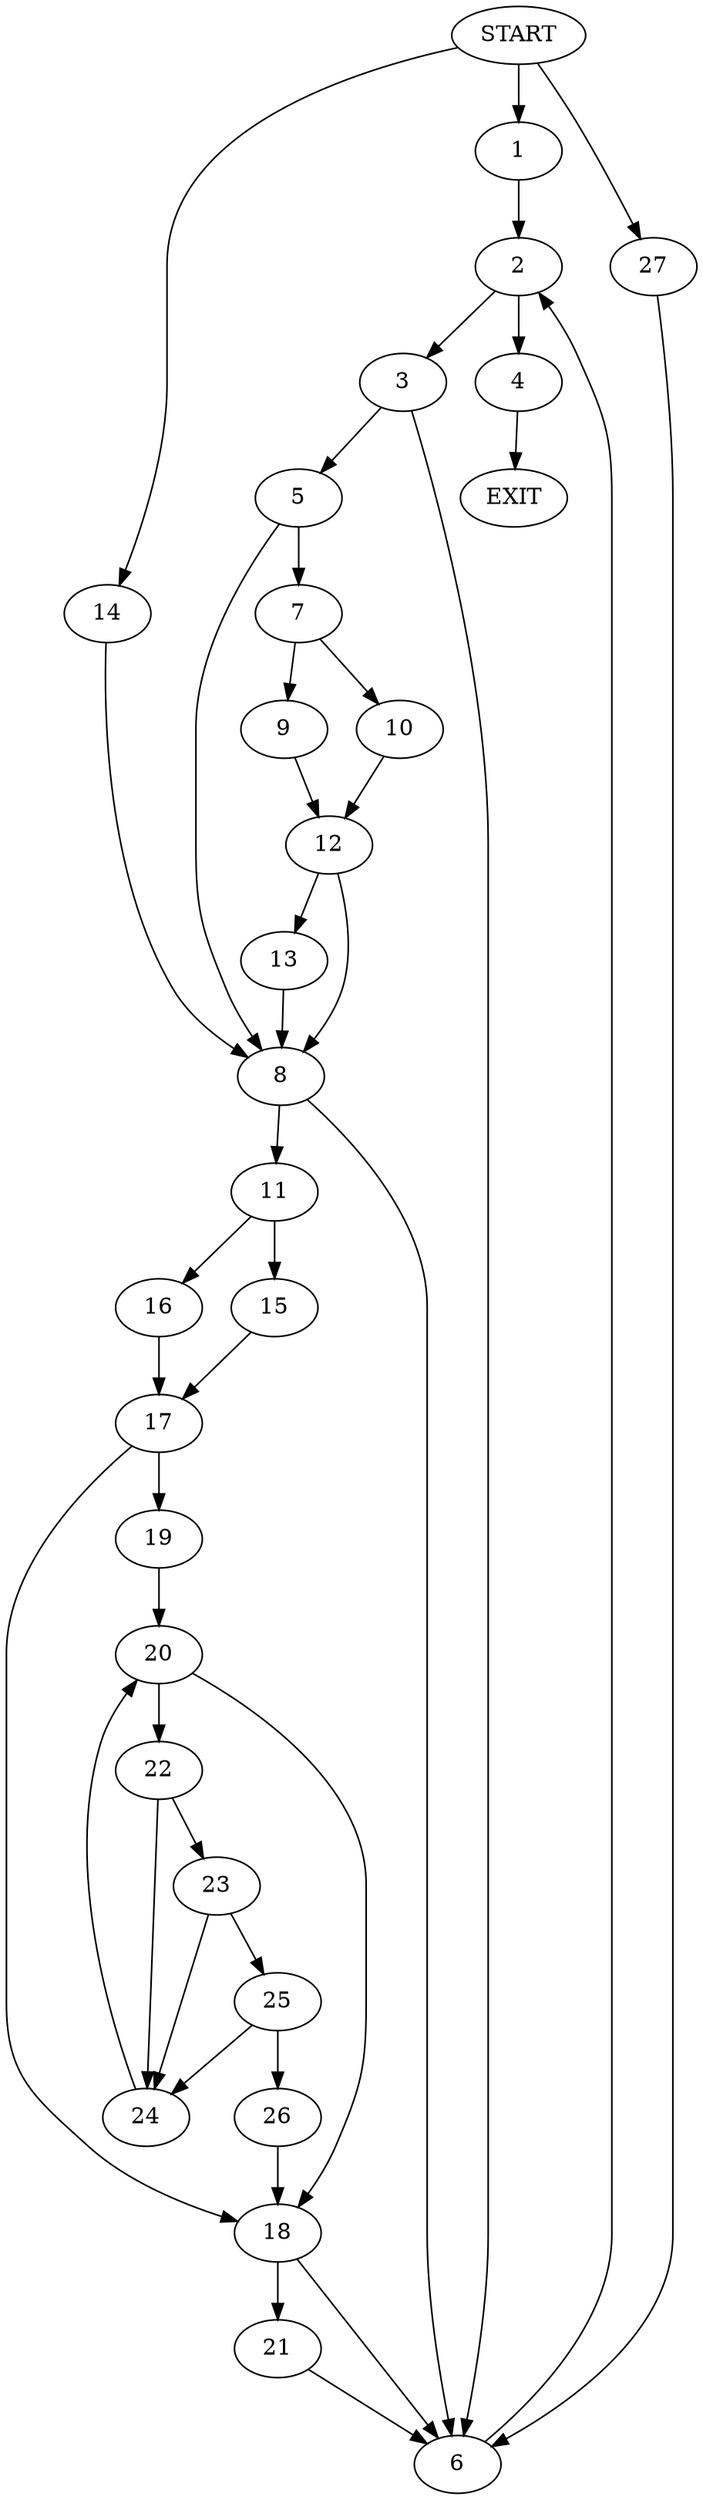 digraph {
0 [label="START"]
28 [label="EXIT"]
0 -> 1
1 -> 2
2 -> 3
2 -> 4
3 -> 5
3 -> 6
4 -> 28
6 -> 2
5 -> 7
5 -> 8
7 -> 9
7 -> 10
8 -> 11
8 -> 6
10 -> 12
9 -> 12
12 -> 13
12 -> 8
13 -> 8
0 -> 14
14 -> 8
11 -> 15
11 -> 16
16 -> 17
15 -> 17
17 -> 18
17 -> 19
19 -> 20
18 -> 6
18 -> 21
20 -> 18
20 -> 22
22 -> 23
22 -> 24
23 -> 25
23 -> 24
24 -> 20
25 -> 26
25 -> 24
26 -> 18
21 -> 6
0 -> 27
27 -> 6
}

